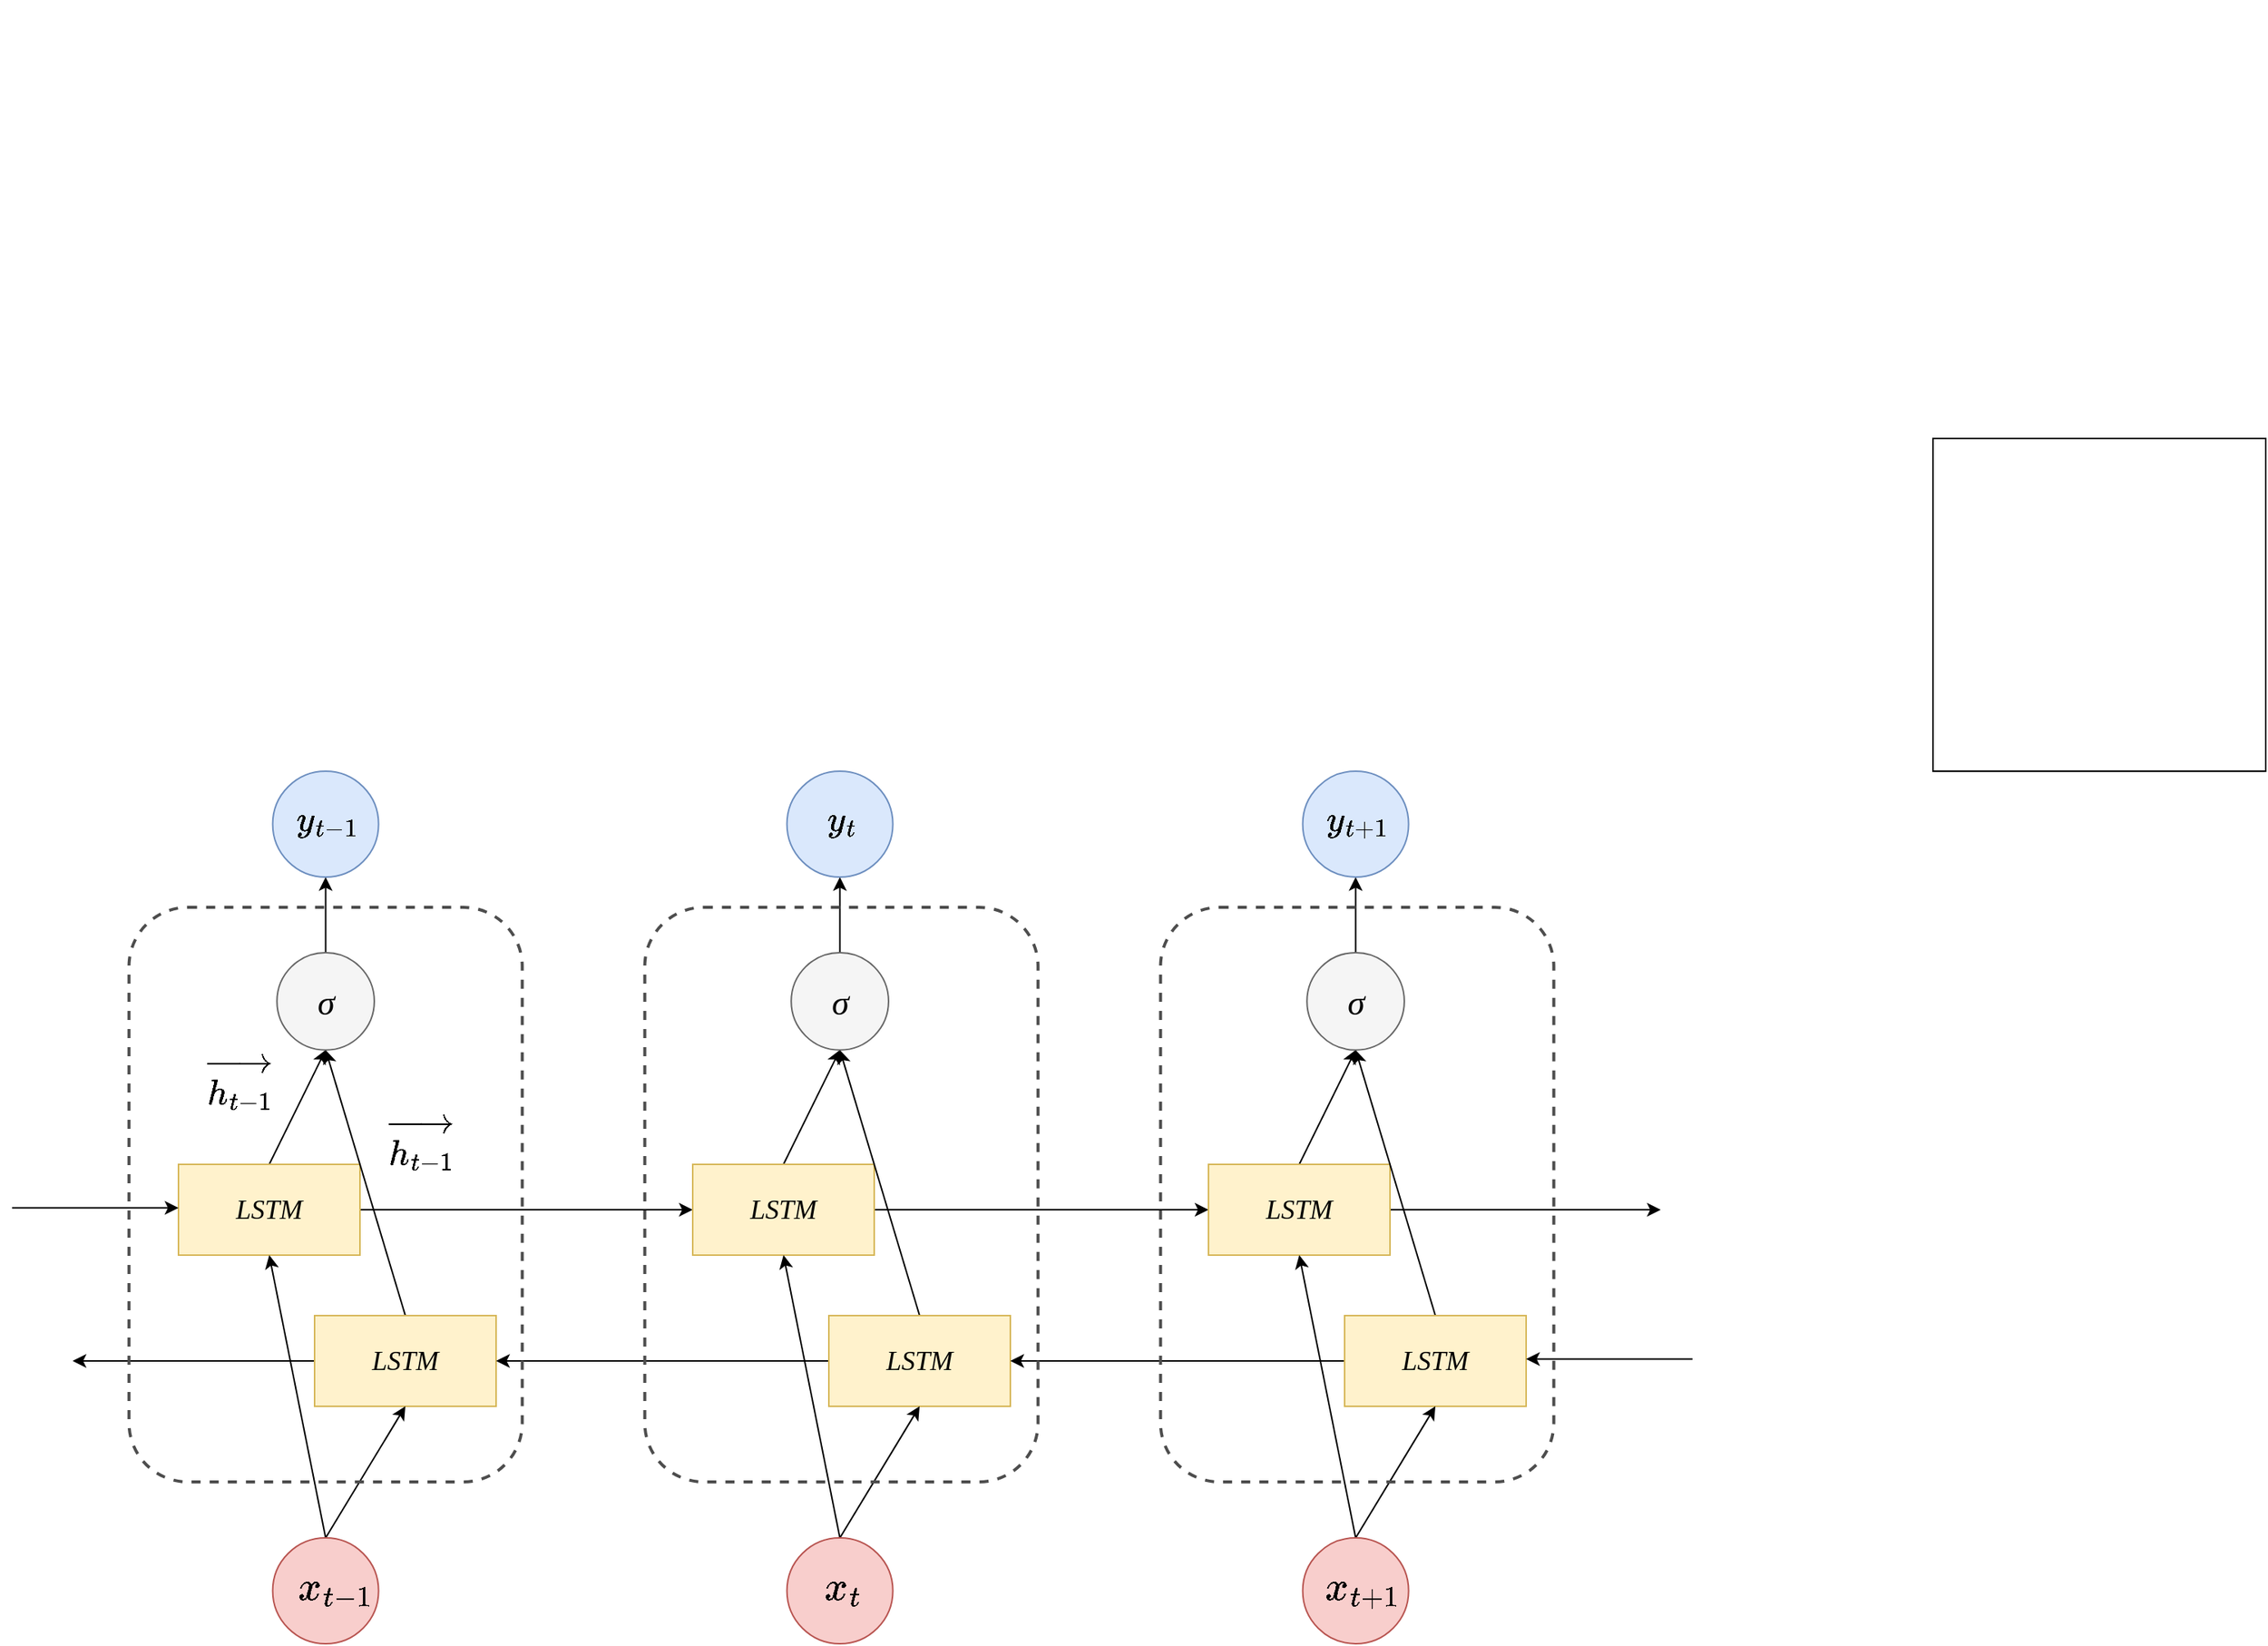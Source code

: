 <mxfile version="24.2.7" type="github">
  <diagram name="第 1 页" id="nx9jzgKV5eye6fr60ANa">
    <mxGraphModel dx="1750" dy="2090" grid="1" gridSize="10" guides="1" tooltips="1" connect="1" arrows="1" fold="1" page="1" pageScale="1" pageWidth="1920" pageHeight="1200" math="1" shadow="0">
      <root>
        <mxCell id="0" />
        <mxCell id="1" parent="0" />
        <mxCell id="BGMyjtejTybz9Mz2t8w0-2" value="" style="shape=image;verticalLabelPosition=bottom;labelBackgroundColor=default;verticalAlign=top;aspect=fixed;imageAspect=0;image=http://ai2-s2-public.s3.amazonaws.com/figures/2017-08-08/f7bdb849dafe17c952bfd88b879e01f74cf59d78/4-Figure3-1.png;" vertex="1" parent="1">
          <mxGeometry x="440" y="-60" width="648" height="322" as="geometry" />
        </mxCell>
        <mxCell id="BGMyjtejTybz9Mz2t8w0-8" value="" style="endArrow=classic;html=1;rounded=0;fontSize=20;exitX=0.5;exitY=0;exitDx=0;exitDy=0;entryX=0.5;entryY=1;entryDx=0;entryDy=0;" edge="1" parent="1" source="BGMyjtejTybz9Mz2t8w0-5" target="BGMyjtejTybz9Mz2t8w0-1">
          <mxGeometry width="50" height="50" relative="1" as="geometry">
            <mxPoint x="534.21" y="622" as="sourcePoint" />
            <mxPoint x="534.1" y="520" as="targetPoint" />
          </mxGeometry>
        </mxCell>
        <mxCell id="BGMyjtejTybz9Mz2t8w0-14" style="rounded=0;orthogonalLoop=1;jettySize=auto;html=1;exitX=0.5;exitY=0;exitDx=0;exitDy=0;entryX=0.5;entryY=1;entryDx=0;entryDy=0;" edge="1" parent="1" source="BGMyjtejTybz9Mz2t8w0-10" target="BGMyjtejTybz9Mz2t8w0-5">
          <mxGeometry relative="1" as="geometry">
            <mxPoint x="530" y="640" as="targetPoint" />
          </mxGeometry>
        </mxCell>
        <mxCell id="BGMyjtejTybz9Mz2t8w0-48" style="edgeStyle=orthogonalEdgeStyle;rounded=0;orthogonalLoop=1;jettySize=auto;html=1;exitX=1;exitY=0.5;exitDx=0;exitDy=0;entryX=0;entryY=0.5;entryDx=0;entryDy=0;" edge="1" parent="1" source="BGMyjtejTybz9Mz2t8w0-10" target="BGMyjtejTybz9Mz2t8w0-24">
          <mxGeometry relative="1" as="geometry" />
        </mxCell>
        <mxCell id="BGMyjtejTybz9Mz2t8w0-10" value="&lt;font face=&quot;Times New Roman&quot;&gt;&lt;i&gt;LSTM&lt;/i&gt;&lt;/font&gt;" style="rounded=0;whiteSpace=wrap;html=1;fontSize=18;fillColor=#fff2cc;strokeColor=#d6b656;" vertex="1" parent="1">
          <mxGeometry x="440" y="710" width="120" height="60" as="geometry" />
        </mxCell>
        <mxCell id="BGMyjtejTybz9Mz2t8w0-5" value="" style="ellipse;whiteSpace=wrap;html=1;aspect=fixed;fillColor=#f5f5f5;strokeColor=#666666;fontColor=#333333;container=0;" vertex="1" parent="1">
          <mxGeometry x="505.12" y="570" width="64.35" height="64.35" as="geometry" />
        </mxCell>
        <mxCell id="BGMyjtejTybz9Mz2t8w0-6" value="&lt;p class=&quot;MsoNormal&quot; style=&quot;&quot;&gt;&lt;i style=&quot;&quot;&gt;&lt;span style=&quot;font-family: &amp;quot;Times New Roman&amp;quot;;&quot;&gt;&lt;font face=&quot;Times New Roman&quot; style=&quot;font-size: 23px;&quot;&gt;σ&lt;/font&gt;&lt;/span&gt;&lt;/i&gt;&lt;/p&gt;" style="text;whiteSpace=wrap;html=1;fontSize=33;container=0;" vertex="1" parent="1">
          <mxGeometry x="530" y="540" width="30" height="80" as="geometry" />
        </mxCell>
        <mxCell id="BGMyjtejTybz9Mz2t8w0-1" value="" style="ellipse;whiteSpace=wrap;html=1;aspect=fixed;fillColor=#dae8fc;strokeColor=#6c8ebf;container=0;" vertex="1" parent="1">
          <mxGeometry x="502.294" y="450" width="70" height="70" as="geometry" />
        </mxCell>
        <mxCell id="BGMyjtejTybz9Mz2t8w0-3" value="&lt;span style=&quot;font-size: 23px;&quot;&gt;&lt;font face=&quot;Times New Roman&quot; style=&quot;font-size: 23px;&quot;&gt;$$y_{t-1}$$&lt;/font&gt;&lt;/span&gt;" style="text;html=1;align=center;verticalAlign=middle;resizable=0;points=[];autosize=1;strokeColor=none;fillColor=none;fontSize=23;container=0;" vertex="1" parent="1">
          <mxGeometry x="468.3" y="462.002" width="140" height="40" as="geometry" />
        </mxCell>
        <mxCell id="BGMyjtejTybz9Mz2t8w0-17" style="rounded=0;orthogonalLoop=1;jettySize=auto;html=1;exitX=0.5;exitY=0;exitDx=0;exitDy=0;entryX=0.5;entryY=1;entryDx=0;entryDy=0;" edge="1" parent="1" source="BGMyjtejTybz9Mz2t8w0-13" target="BGMyjtejTybz9Mz2t8w0-5">
          <mxGeometry relative="1" as="geometry" />
        </mxCell>
        <mxCell id="BGMyjtejTybz9Mz2t8w0-57" style="edgeStyle=orthogonalEdgeStyle;rounded=0;orthogonalLoop=1;jettySize=auto;html=1;exitX=0;exitY=0.5;exitDx=0;exitDy=0;" edge="1" parent="1" source="BGMyjtejTybz9Mz2t8w0-13">
          <mxGeometry relative="1" as="geometry">
            <mxPoint x="370" y="840" as="targetPoint" />
          </mxGeometry>
        </mxCell>
        <mxCell id="BGMyjtejTybz9Mz2t8w0-13" value="&lt;font face=&quot;Times New Roman&quot;&gt;&lt;i&gt;LSTM&lt;/i&gt;&lt;/font&gt;" style="rounded=0;whiteSpace=wrap;html=1;fontSize=18;fillColor=#fff2cc;strokeColor=#d6b656;" vertex="1" parent="1">
          <mxGeometry x="530" y="810" width="120" height="60" as="geometry" />
        </mxCell>
        <mxCell id="BGMyjtejTybz9Mz2t8w0-19" style="rounded=0;orthogonalLoop=1;jettySize=auto;html=1;exitX=0.5;exitY=0;exitDx=0;exitDy=0;entryX=0.5;entryY=1;entryDx=0;entryDy=0;" edge="1" parent="1" source="BGMyjtejTybz9Mz2t8w0-18" target="BGMyjtejTybz9Mz2t8w0-10">
          <mxGeometry relative="1" as="geometry" />
        </mxCell>
        <mxCell id="BGMyjtejTybz9Mz2t8w0-20" style="rounded=0;orthogonalLoop=1;jettySize=auto;html=1;exitX=0.5;exitY=0;exitDx=0;exitDy=0;entryX=0.5;entryY=1;entryDx=0;entryDy=0;" edge="1" parent="1" source="BGMyjtejTybz9Mz2t8w0-18" target="BGMyjtejTybz9Mz2t8w0-13">
          <mxGeometry relative="1" as="geometry" />
        </mxCell>
        <mxCell id="BGMyjtejTybz9Mz2t8w0-18" value="" style="ellipse;whiteSpace=wrap;html=1;aspect=fixed;fillColor=#f8cecc;strokeColor=#b85450;container=0;" vertex="1" parent="1">
          <mxGeometry x="502.294" y="957" width="70" height="70" as="geometry" />
        </mxCell>
        <mxCell id="BGMyjtejTybz9Mz2t8w0-21" value="$$x_{t-1}$$" style="text;html=1;align=center;verticalAlign=middle;resizable=0;points=[];autosize=1;strokeColor=none;fillColor=none;fontSize=23;" vertex="1" parent="1">
          <mxGeometry x="473" y="970" width="140" height="40" as="geometry" />
        </mxCell>
        <mxCell id="BGMyjtejTybz9Mz2t8w0-22" value="" style="endArrow=classic;html=1;rounded=0;fontSize=20;exitX=0.5;exitY=0;exitDx=0;exitDy=0;entryX=0.5;entryY=1;entryDx=0;entryDy=0;" edge="1" parent="1" source="BGMyjtejTybz9Mz2t8w0-25" target="BGMyjtejTybz9Mz2t8w0-27">
          <mxGeometry width="50" height="50" relative="1" as="geometry">
            <mxPoint x="874.21" y="622" as="sourcePoint" />
            <mxPoint x="874.1" y="520" as="targetPoint" />
          </mxGeometry>
        </mxCell>
        <mxCell id="BGMyjtejTybz9Mz2t8w0-23" style="rounded=0;orthogonalLoop=1;jettySize=auto;html=1;exitX=0.5;exitY=0;exitDx=0;exitDy=0;entryX=0.5;entryY=1;entryDx=0;entryDy=0;" edge="1" parent="1" source="BGMyjtejTybz9Mz2t8w0-24" target="BGMyjtejTybz9Mz2t8w0-25">
          <mxGeometry relative="1" as="geometry">
            <mxPoint x="870" y="640" as="targetPoint" />
          </mxGeometry>
        </mxCell>
        <mxCell id="BGMyjtejTybz9Mz2t8w0-49" style="edgeStyle=orthogonalEdgeStyle;rounded=0;orthogonalLoop=1;jettySize=auto;html=1;exitX=1;exitY=0.5;exitDx=0;exitDy=0;" edge="1" parent="1" source="BGMyjtejTybz9Mz2t8w0-24" target="BGMyjtejTybz9Mz2t8w0-37">
          <mxGeometry relative="1" as="geometry" />
        </mxCell>
        <mxCell id="BGMyjtejTybz9Mz2t8w0-24" value="&lt;font face=&quot;Times New Roman&quot;&gt;&lt;i&gt;LSTM&lt;/i&gt;&lt;/font&gt;" style="rounded=0;whiteSpace=wrap;html=1;fontSize=18;fillColor=#fff2cc;strokeColor=#d6b656;" vertex="1" parent="1">
          <mxGeometry x="780" y="710" width="120" height="60" as="geometry" />
        </mxCell>
        <mxCell id="BGMyjtejTybz9Mz2t8w0-25" value="" style="ellipse;whiteSpace=wrap;html=1;aspect=fixed;fillColor=#f5f5f5;strokeColor=#666666;fontColor=#333333;container=0;" vertex="1" parent="1">
          <mxGeometry x="845.12" y="570" width="64.35" height="64.35" as="geometry" />
        </mxCell>
        <mxCell id="BGMyjtejTybz9Mz2t8w0-26" value="&lt;p class=&quot;MsoNormal&quot; style=&quot;&quot;&gt;&lt;i style=&quot;&quot;&gt;&lt;span style=&quot;font-family: &amp;quot;Times New Roman&amp;quot;;&quot;&gt;&lt;font face=&quot;Times New Roman&quot; style=&quot;font-size: 23px;&quot;&gt;σ&lt;/font&gt;&lt;/span&gt;&lt;/i&gt;&lt;/p&gt;" style="text;whiteSpace=wrap;html=1;fontSize=33;container=0;" vertex="1" parent="1">
          <mxGeometry x="870" y="540" width="30" height="80" as="geometry" />
        </mxCell>
        <mxCell id="BGMyjtejTybz9Mz2t8w0-27" value="" style="ellipse;whiteSpace=wrap;html=1;aspect=fixed;fillColor=#dae8fc;strokeColor=#6c8ebf;container=0;" vertex="1" parent="1">
          <mxGeometry x="842.294" y="450" width="70" height="70" as="geometry" />
        </mxCell>
        <mxCell id="BGMyjtejTybz9Mz2t8w0-28" value="&lt;span style=&quot;font-size: 23px;&quot;&gt;&lt;font face=&quot;Times New Roman&quot; style=&quot;font-size: 23px;&quot;&gt;$$y_{t}$$&lt;/font&gt;&lt;/span&gt;" style="text;html=1;align=center;verticalAlign=middle;resizable=0;points=[];autosize=1;strokeColor=none;fillColor=none;fontSize=23;container=0;" vertex="1" parent="1">
          <mxGeometry x="818.3" y="462.002" width="120" height="40" as="geometry" />
        </mxCell>
        <mxCell id="BGMyjtejTybz9Mz2t8w0-29" style="rounded=0;orthogonalLoop=1;jettySize=auto;html=1;exitX=0.5;exitY=0;exitDx=0;exitDy=0;entryX=0.5;entryY=1;entryDx=0;entryDy=0;" edge="1" parent="1" source="BGMyjtejTybz9Mz2t8w0-30" target="BGMyjtejTybz9Mz2t8w0-25">
          <mxGeometry relative="1" as="geometry" />
        </mxCell>
        <mxCell id="BGMyjtejTybz9Mz2t8w0-52" style="edgeStyle=orthogonalEdgeStyle;rounded=0;orthogonalLoop=1;jettySize=auto;html=1;exitX=0;exitY=0.5;exitDx=0;exitDy=0;entryX=1;entryY=0.5;entryDx=0;entryDy=0;" edge="1" parent="1" source="BGMyjtejTybz9Mz2t8w0-30" target="BGMyjtejTybz9Mz2t8w0-13">
          <mxGeometry relative="1" as="geometry" />
        </mxCell>
        <mxCell id="BGMyjtejTybz9Mz2t8w0-30" value="&lt;font face=&quot;Times New Roman&quot;&gt;&lt;i&gt;LSTM&lt;/i&gt;&lt;/font&gt;" style="rounded=0;whiteSpace=wrap;html=1;fontSize=18;fillColor=#fff2cc;strokeColor=#d6b656;" vertex="1" parent="1">
          <mxGeometry x="870" y="810" width="120" height="60" as="geometry" />
        </mxCell>
        <mxCell id="BGMyjtejTybz9Mz2t8w0-31" style="rounded=0;orthogonalLoop=1;jettySize=auto;html=1;exitX=0.5;exitY=0;exitDx=0;exitDy=0;entryX=0.5;entryY=1;entryDx=0;entryDy=0;" edge="1" parent="1" source="BGMyjtejTybz9Mz2t8w0-33" target="BGMyjtejTybz9Mz2t8w0-24">
          <mxGeometry relative="1" as="geometry" />
        </mxCell>
        <mxCell id="BGMyjtejTybz9Mz2t8w0-32" style="rounded=0;orthogonalLoop=1;jettySize=auto;html=1;exitX=0.5;exitY=0;exitDx=0;exitDy=0;entryX=0.5;entryY=1;entryDx=0;entryDy=0;" edge="1" parent="1" source="BGMyjtejTybz9Mz2t8w0-33" target="BGMyjtejTybz9Mz2t8w0-30">
          <mxGeometry relative="1" as="geometry" />
        </mxCell>
        <mxCell id="BGMyjtejTybz9Mz2t8w0-33" value="" style="ellipse;whiteSpace=wrap;html=1;aspect=fixed;fillColor=#f8cecc;strokeColor=#b85450;container=0;" vertex="1" parent="1">
          <mxGeometry x="842.294" y="957" width="70" height="70" as="geometry" />
        </mxCell>
        <mxCell id="BGMyjtejTybz9Mz2t8w0-34" value="$$x_{t}$$" style="text;html=1;align=center;verticalAlign=middle;resizable=0;points=[];autosize=1;strokeColor=none;fillColor=none;fontSize=23;" vertex="1" parent="1">
          <mxGeometry x="819.29" y="970" width="120" height="40" as="geometry" />
        </mxCell>
        <mxCell id="BGMyjtejTybz9Mz2t8w0-35" value="" style="endArrow=classic;html=1;rounded=0;fontSize=20;exitX=0.5;exitY=0;exitDx=0;exitDy=0;entryX=0.5;entryY=1;entryDx=0;entryDy=0;" edge="1" parent="1" source="BGMyjtejTybz9Mz2t8w0-38" target="BGMyjtejTybz9Mz2t8w0-40">
          <mxGeometry width="50" height="50" relative="1" as="geometry">
            <mxPoint x="1215.21" y="622" as="sourcePoint" />
            <mxPoint x="1215.1" y="520" as="targetPoint" />
          </mxGeometry>
        </mxCell>
        <mxCell id="BGMyjtejTybz9Mz2t8w0-36" style="rounded=0;orthogonalLoop=1;jettySize=auto;html=1;exitX=0.5;exitY=0;exitDx=0;exitDy=0;entryX=0.5;entryY=1;entryDx=0;entryDy=0;" edge="1" parent="1" source="BGMyjtejTybz9Mz2t8w0-37" target="BGMyjtejTybz9Mz2t8w0-38">
          <mxGeometry relative="1" as="geometry">
            <mxPoint x="1211" y="640" as="targetPoint" />
          </mxGeometry>
        </mxCell>
        <mxCell id="BGMyjtejTybz9Mz2t8w0-50" style="edgeStyle=orthogonalEdgeStyle;rounded=0;orthogonalLoop=1;jettySize=auto;html=1;exitX=1;exitY=0.5;exitDx=0;exitDy=0;" edge="1" parent="1" source="BGMyjtejTybz9Mz2t8w0-37">
          <mxGeometry relative="1" as="geometry">
            <mxPoint x="1420" y="740" as="targetPoint" />
          </mxGeometry>
        </mxCell>
        <mxCell id="BGMyjtejTybz9Mz2t8w0-37" value="&lt;font face=&quot;Times New Roman&quot;&gt;&lt;i&gt;LSTM&lt;/i&gt;&lt;/font&gt;" style="rounded=0;whiteSpace=wrap;html=1;fontSize=18;fillColor=#fff2cc;strokeColor=#d6b656;" vertex="1" parent="1">
          <mxGeometry x="1121" y="710" width="120" height="60" as="geometry" />
        </mxCell>
        <mxCell id="BGMyjtejTybz9Mz2t8w0-38" value="" style="ellipse;whiteSpace=wrap;html=1;aspect=fixed;fillColor=#f5f5f5;strokeColor=#666666;fontColor=#333333;container=0;" vertex="1" parent="1">
          <mxGeometry x="1186.12" y="570" width="64.35" height="64.35" as="geometry" />
        </mxCell>
        <mxCell id="BGMyjtejTybz9Mz2t8w0-39" value="&lt;p class=&quot;MsoNormal&quot; style=&quot;&quot;&gt;&lt;i style=&quot;&quot;&gt;&lt;span style=&quot;font-family: &amp;quot;Times New Roman&amp;quot;;&quot;&gt;&lt;font face=&quot;Times New Roman&quot; style=&quot;font-size: 23px;&quot;&gt;σ&lt;/font&gt;&lt;/span&gt;&lt;/i&gt;&lt;/p&gt;" style="text;whiteSpace=wrap;html=1;fontSize=33;container=0;" vertex="1" parent="1">
          <mxGeometry x="1211" y="540" width="30" height="80" as="geometry" />
        </mxCell>
        <mxCell id="BGMyjtejTybz9Mz2t8w0-40" value="" style="ellipse;whiteSpace=wrap;html=1;aspect=fixed;fillColor=#dae8fc;strokeColor=#6c8ebf;container=0;" vertex="1" parent="1">
          <mxGeometry x="1183.294" y="450" width="70" height="70" as="geometry" />
        </mxCell>
        <mxCell id="BGMyjtejTybz9Mz2t8w0-41" value="&lt;span style=&quot;font-size: 23px;&quot;&gt;&lt;font face=&quot;Times New Roman&quot; style=&quot;font-size: 23px;&quot;&gt;$$y_{t+1}$$&lt;/font&gt;&lt;/span&gt;" style="text;html=1;align=center;verticalAlign=middle;resizable=0;points=[];autosize=1;strokeColor=none;fillColor=none;fontSize=23;container=0;" vertex="1" parent="1">
          <mxGeometry x="1144.3" y="462.002" width="150" height="40" as="geometry" />
        </mxCell>
        <mxCell id="BGMyjtejTybz9Mz2t8w0-42" style="rounded=0;orthogonalLoop=1;jettySize=auto;html=1;exitX=0.5;exitY=0;exitDx=0;exitDy=0;entryX=0.5;entryY=1;entryDx=0;entryDy=0;" edge="1" parent="1" source="BGMyjtejTybz9Mz2t8w0-43" target="BGMyjtejTybz9Mz2t8w0-38">
          <mxGeometry relative="1" as="geometry" />
        </mxCell>
        <mxCell id="BGMyjtejTybz9Mz2t8w0-51" style="edgeStyle=orthogonalEdgeStyle;rounded=0;orthogonalLoop=1;jettySize=auto;html=1;exitX=0;exitY=0.5;exitDx=0;exitDy=0;entryX=1;entryY=0.5;entryDx=0;entryDy=0;" edge="1" parent="1" source="BGMyjtejTybz9Mz2t8w0-43" target="BGMyjtejTybz9Mz2t8w0-30">
          <mxGeometry relative="1" as="geometry" />
        </mxCell>
        <mxCell id="BGMyjtejTybz9Mz2t8w0-43" value="&lt;font face=&quot;Times New Roman&quot;&gt;&lt;i&gt;LSTM&lt;/i&gt;&lt;/font&gt;" style="rounded=0;whiteSpace=wrap;html=1;fontSize=18;fillColor=#fff2cc;strokeColor=#d6b656;" vertex="1" parent="1">
          <mxGeometry x="1211" y="810" width="120" height="60" as="geometry" />
        </mxCell>
        <mxCell id="BGMyjtejTybz9Mz2t8w0-44" style="rounded=0;orthogonalLoop=1;jettySize=auto;html=1;exitX=0.5;exitY=0;exitDx=0;exitDy=0;entryX=0.5;entryY=1;entryDx=0;entryDy=0;" edge="1" parent="1" source="BGMyjtejTybz9Mz2t8w0-46" target="BGMyjtejTybz9Mz2t8w0-37">
          <mxGeometry relative="1" as="geometry" />
        </mxCell>
        <mxCell id="BGMyjtejTybz9Mz2t8w0-45" style="rounded=0;orthogonalLoop=1;jettySize=auto;html=1;exitX=0.5;exitY=0;exitDx=0;exitDy=0;entryX=0.5;entryY=1;entryDx=0;entryDy=0;" edge="1" parent="1" source="BGMyjtejTybz9Mz2t8w0-46" target="BGMyjtejTybz9Mz2t8w0-43">
          <mxGeometry relative="1" as="geometry" />
        </mxCell>
        <mxCell id="BGMyjtejTybz9Mz2t8w0-46" value="" style="ellipse;whiteSpace=wrap;html=1;aspect=fixed;fillColor=#f8cecc;strokeColor=#b85450;container=0;" vertex="1" parent="1">
          <mxGeometry x="1183.294" y="957" width="70" height="70" as="geometry" />
        </mxCell>
        <mxCell id="BGMyjtejTybz9Mz2t8w0-47" value="$$x_{t+1}$$" style="text;html=1;align=center;verticalAlign=middle;resizable=0;points=[];autosize=1;strokeColor=none;fillColor=none;fontSize=23;" vertex="1" parent="1">
          <mxGeometry x="1147" y="970" width="150" height="40" as="geometry" />
        </mxCell>
        <mxCell id="BGMyjtejTybz9Mz2t8w0-53" value="" style="whiteSpace=wrap;html=1;aspect=fixed;" vertex="1" parent="1">
          <mxGeometry x="1600" y="230" width="220" height="220" as="geometry" />
        </mxCell>
        <mxCell id="BGMyjtejTybz9Mz2t8w0-55" value="" style="endArrow=classic;html=1;rounded=0;" edge="1" parent="1">
          <mxGeometry width="50" height="50" relative="1" as="geometry">
            <mxPoint x="330" y="738.75" as="sourcePoint" />
            <mxPoint x="440" y="738.75" as="targetPoint" />
          </mxGeometry>
        </mxCell>
        <mxCell id="BGMyjtejTybz9Mz2t8w0-56" value="" style="endArrow=classic;html=1;rounded=0;" edge="1" parent="1">
          <mxGeometry width="50" height="50" relative="1" as="geometry">
            <mxPoint x="1441" y="838.75" as="sourcePoint" />
            <mxPoint x="1331" y="838.75" as="targetPoint" />
          </mxGeometry>
        </mxCell>
        <mxCell id="BGMyjtejTybz9Mz2t8w0-58" value="" style="rounded=1;whiteSpace=wrap;html=1;fillColor=none;dashed=1;strokeColor=#4D4D4D;strokeWidth=2;" vertex="1" parent="1">
          <mxGeometry x="407.29" y="540" width="260" height="380" as="geometry" />
        </mxCell>
        <mxCell id="BGMyjtejTybz9Mz2t8w0-61" value="" style="rounded=1;whiteSpace=wrap;html=1;fillColor=none;dashed=1;strokeColor=#4D4D4D;strokeWidth=2;" vertex="1" parent="1">
          <mxGeometry x="748.3" y="540" width="260" height="380" as="geometry" />
        </mxCell>
        <mxCell id="BGMyjtejTybz9Mz2t8w0-62" value="" style="rounded=1;whiteSpace=wrap;html=1;fillColor=none;dashed=1;strokeColor=#4D4D4D;strokeWidth=2;" vertex="1" parent="1">
          <mxGeometry x="1089.3" y="540" width="260" height="380" as="geometry" />
        </mxCell>
        <mxCell id="BGMyjtejTybz9Mz2t8w0-63" value="&lt;div style=&quot;&quot;&gt;&lt;font style=&quot;font-size: 20px;&quot;&gt;$$ \overrightarrow{h_{t-1}} $$&lt;/font&gt;&lt;/div&gt;" style="text;html=1;align=center;verticalAlign=middle;resizable=0;points=[];autosize=1;strokeColor=none;fillColor=none;" vertex="1" parent="1">
          <mxGeometry x="340" y="634.35" width="280" height="40" as="geometry" />
        </mxCell>
        <mxCell id="BGMyjtejTybz9Mz2t8w0-65" value="&lt;div style=&quot;&quot;&gt;&lt;font style=&quot;font-size: 20px;&quot;&gt;$$ \overrightarrow{h_{t-1}} $$&lt;/font&gt;&lt;/div&gt;" style="text;html=1;align=center;verticalAlign=middle;resizable=0;points=[];autosize=1;strokeColor=none;fillColor=none;" vertex="1" parent="1">
          <mxGeometry x="460" y="674.35" width="280" height="40" as="geometry" />
        </mxCell>
      </root>
    </mxGraphModel>
  </diagram>
</mxfile>
